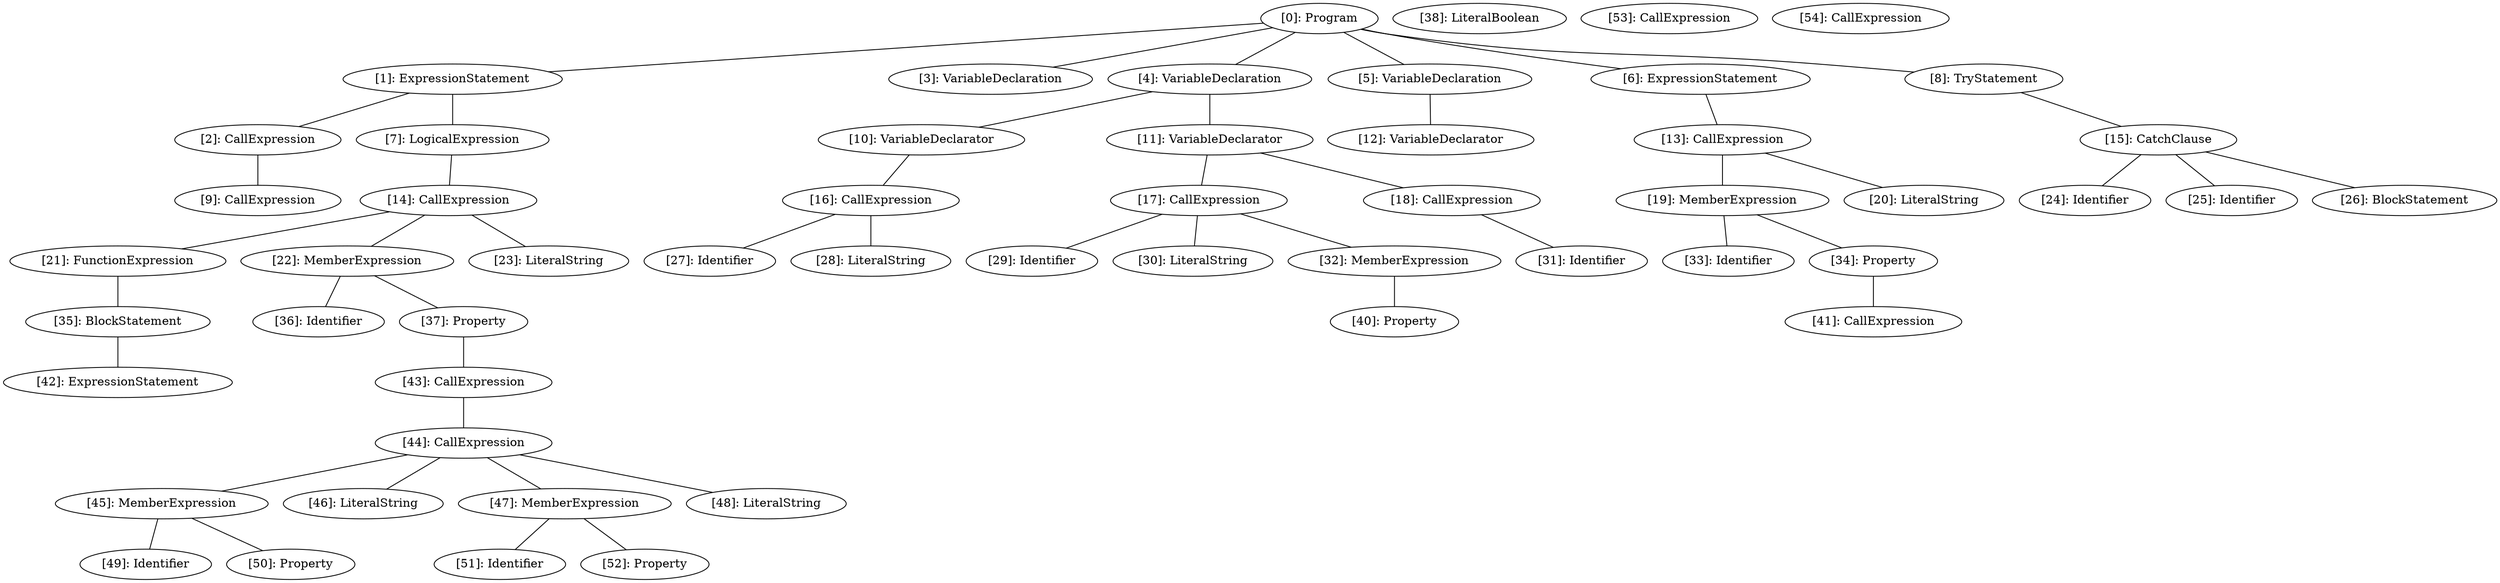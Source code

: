 // Result
graph {
	0 [label="[0]: Program"]
	1 [label="[1]: ExpressionStatement"]
	2 [label="[2]: CallExpression"]
	3 [label="[3]: VariableDeclaration"]
	4 [label="[4]: VariableDeclaration"]
	5 [label="[5]: VariableDeclaration"]
	6 [label="[6]: ExpressionStatement"]
	7 [label="[7]: LogicalExpression"]
	8 [label="[8]: TryStatement"]
	9 [label="[9]: CallExpression"]
	10 [label="[10]: VariableDeclarator"]
	11 [label="[11]: VariableDeclarator"]
	12 [label="[12]: VariableDeclarator"]
	13 [label="[13]: CallExpression"]
	14 [label="[14]: CallExpression"]
	15 [label="[15]: CatchClause"]
	16 [label="[16]: CallExpression"]
	17 [label="[17]: CallExpression"]
	18 [label="[18]: CallExpression"]
	19 [label="[19]: MemberExpression"]
	20 [label="[20]: LiteralString"]
	21 [label="[21]: FunctionExpression"]
	22 [label="[22]: MemberExpression"]
	23 [label="[23]: LiteralString"]
	24 [label="[24]: Identifier"]
	25 [label="[25]: Identifier"]
	26 [label="[26]: BlockStatement"]
	27 [label="[27]: Identifier"]
	28 [label="[28]: LiteralString"]
	29 [label="[29]: Identifier"]
	30 [label="[30]: LiteralString"]
	31 [label="[31]: Identifier"]
	32 [label="[32]: MemberExpression"]
	33 [label="[33]: Identifier"]
	34 [label="[34]: Property"]
	35 [label="[35]: BlockStatement"]
	36 [label="[36]: Identifier"]
	37 [label="[37]: Property"]
	38 [label="[38]: LiteralBoolean"]
	40 [label="[40]: Property"]
	41 [label="[41]: CallExpression"]
	42 [label="[42]: ExpressionStatement"]
	43 [label="[43]: CallExpression"]
	44 [label="[44]: CallExpression"]
	45 [label="[45]: MemberExpression"]
	46 [label="[46]: LiteralString"]
	47 [label="[47]: MemberExpression"]
	48 [label="[48]: LiteralString"]
	49 [label="[49]: Identifier"]
	50 [label="[50]: Property"]
	51 [label="[51]: Identifier"]
	52 [label="[52]: Property"]
	53 [label="[53]: CallExpression"]
	54 [label="[54]: CallExpression"]
	0 -- 1
	0 -- 3
	0 -- 4
	0 -- 5
	0 -- 6
	0 -- 8
	1 -- 2
	1 -- 7
	2 -- 9
	4 -- 10
	4 -- 11
	5 -- 12
	6 -- 13
	7 -- 14
	8 -- 15
	10 -- 16
	11 -- 17
	11 -- 18
	13 -- 19
	13 -- 20
	14 -- 21
	14 -- 22
	14 -- 23
	15 -- 24
	15 -- 25
	15 -- 26
	16 -- 27
	16 -- 28
	17 -- 29
	17 -- 30
	17 -- 32
	18 -- 31
	19 -- 33
	19 -- 34
	21 -- 35
	22 -- 36
	22 -- 37
	32 -- 40
	34 -- 41
	35 -- 42
	37 -- 43
	43 -- 44
	44 -- 45
	44 -- 46
	44 -- 47
	44 -- 48
	45 -- 49
	45 -- 50
	47 -- 51
	47 -- 52
}
